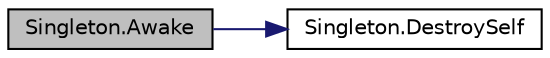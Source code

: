 digraph "Singleton.Awake"
{
 // INTERACTIVE_SVG=YES
 // LATEX_PDF_SIZE
  edge [fontname="Helvetica",fontsize="10",labelfontname="Helvetica",labelfontsize="10"];
  node [fontname="Helvetica",fontsize="10",shape=record];
  rankdir="LR";
  Node1 [label="Singleton.Awake",height=0.2,width=0.4,color="black", fillcolor="grey75", style="filled", fontcolor="black",tooltip=" "];
  Node1 -> Node2 [color="midnightblue",fontsize="10",style="solid",fontname="Helvetica"];
  Node2 [label="Singleton.DestroySelf",height=0.2,width=0.4,color="black", fillcolor="white", style="filled",URL="$class_singleton.html#a4ef60de7a4b29ef5498bd070d5ca6463",tooltip=" "];
}
